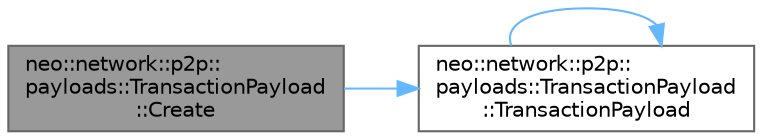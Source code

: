 digraph "neo::network::p2p::payloads::TransactionPayload::Create"
{
 // LATEX_PDF_SIZE
  bgcolor="transparent";
  edge [fontname=Helvetica,fontsize=10,labelfontname=Helvetica,labelfontsize=10];
  node [fontname=Helvetica,fontsize=10,shape=box,height=0.2,width=0.4];
  rankdir="LR";
  Node1 [id="Node000001",label="neo::network::p2p::\lpayloads::TransactionPayload\l::Create",height=0.2,width=0.4,color="gray40", fillcolor="grey60", style="filled", fontcolor="black",tooltip="Creates a new TransactionPayload with the specified transaction."];
  Node1 -> Node2 [id="edge1_Node000001_Node000002",color="steelblue1",style="solid",tooltip=" "];
  Node2 [id="Node000002",label="neo::network::p2p::\lpayloads::TransactionPayload\l::TransactionPayload",height=0.2,width=0.4,color="grey40", fillcolor="white", style="filled",URL="$classneo_1_1network_1_1p2p_1_1payloads_1_1_transaction_payload.html#a74b8cec997d1b26db84f5444b0d45b3f",tooltip="Constructs an empty TransactionPayload."];
  Node2 -> Node2 [id="edge2_Node000002_Node000002",color="steelblue1",style="solid",tooltip=" "];
}

